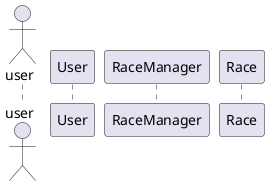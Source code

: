 @startuml

actor user
participant "User" as User
participant "RaceManager" as RaceManager
participant "Race" as Race



@enduml